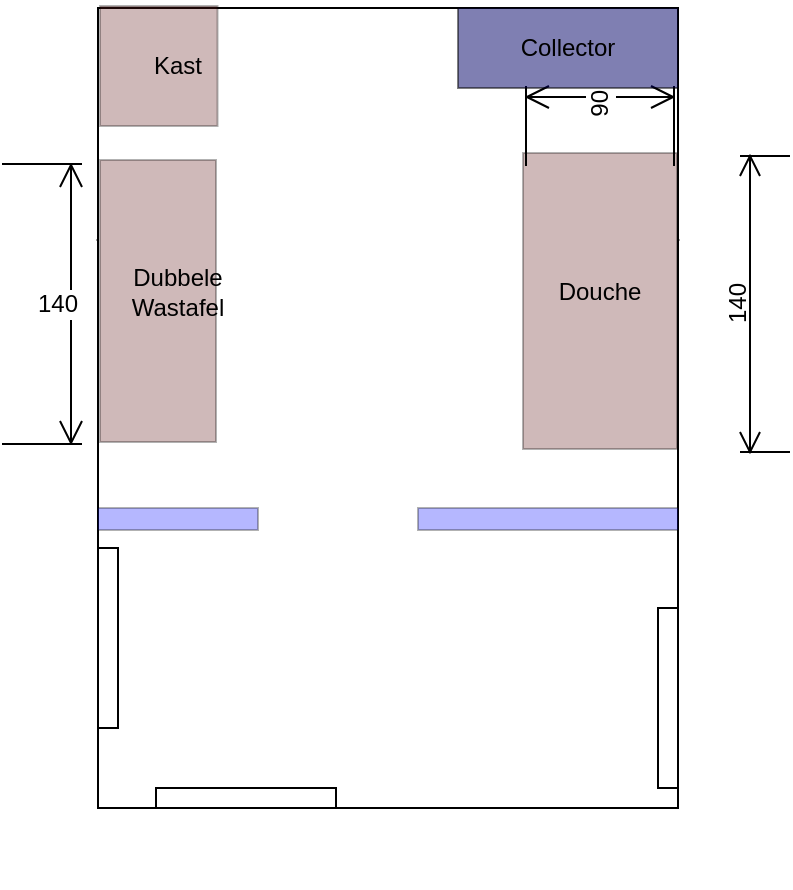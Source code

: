 <mxfile version="14.5.3" type="github"><diagram id="zxyFGUuk85KCquHpNzCP" name="Page-1"><mxGraphModel dx="1350" dy="804" grid="1" gridSize="10" guides="1" tooltips="1" connect="1" arrows="1" fold="1" page="1" pageScale="1" pageWidth="850" pageHeight="1100" math="0" shadow="0"><root><mxCell id="0"/><mxCell id="1" parent="0"/><mxCell id="AulW8bhQuf9bYFemuAhg-16" value="" style="group" parent="1" vertex="1" connectable="0"><mxGeometry x="148" y="248" width="290" height="444" as="geometry"/></mxCell><mxCell id="KjAvqt-3xgzLBiE8spDG-5" value="" style="group;container=1;" parent="AulW8bhQuf9bYFemuAhg-16" vertex="1" connectable="0"><mxGeometry width="290" height="444" as="geometry"/></mxCell><mxCell id="KjAvqt-3xgzLBiE8spDG-3" value="&lt;div&gt;290&lt;/div&gt;&lt;div&gt;&lt;br&gt;&lt;/div&gt;" style="verticalLabelPosition=middle;dashed=0;shadow=0;html=1;shape=mxgraph.cabinets.dimension;verticalAlign=top;align=center;rounded=0;" parent="KjAvqt-3xgzLBiE8spDG-5" vertex="1"><mxGeometry y="100" width="290" height="40" as="geometry"/></mxCell><mxCell id="KjAvqt-3xgzLBiE8spDG-6" value="" style="rounded=0;whiteSpace=wrap;html=1;fillColor=none;" parent="KjAvqt-3xgzLBiE8spDG-5" vertex="1"><mxGeometry y="270" width="10" height="90" as="geometry"/></mxCell><mxCell id="KjAvqt-3xgzLBiE8spDG-7" value="" style="rounded=0;whiteSpace=wrap;html=1;fillColor=none;rotation=-90;" parent="KjAvqt-3xgzLBiE8spDG-5" vertex="1"><mxGeometry x="69" y="350" width="10" height="90" as="geometry"/></mxCell><mxCell id="KjAvqt-3xgzLBiE8spDG-8" value="" style="rounded=0;whiteSpace=wrap;html=1;fillColor=none;" parent="KjAvqt-3xgzLBiE8spDG-5" vertex="1"><mxGeometry x="280" y="300" width="10" height="90" as="geometry"/></mxCell><mxCell id="AulW8bhQuf9bYFemuAhg-3" value="" style="rounded=0;whiteSpace=wrap;html=1;fillColor=#0A12FF;opacity=30;" parent="KjAvqt-3xgzLBiE8spDG-5" vertex="1"><mxGeometry y="250" width="20" height="11" as="geometry"/></mxCell><mxCell id="AulW8bhQuf9bYFemuAhg-5" value="" style="rounded=0;whiteSpace=wrap;html=1;fillColor=#0A12FF;opacity=30;" parent="KjAvqt-3xgzLBiE8spDG-5" vertex="1"><mxGeometry x="110" y="250" width="20" height="11" as="geometry"/></mxCell><mxCell id="AulW8bhQuf9bYFemuAhg-8" value="" style="rounded=0;whiteSpace=wrap;html=1;" parent="KjAvqt-3xgzLBiE8spDG-5" vertex="1"><mxGeometry y="4" width="290" height="400" as="geometry"/></mxCell><mxCell id="AulW8bhQuf9bYFemuAhg-11" value="" style="rounded=0;whiteSpace=wrap;html=1;fillColor=none;" parent="KjAvqt-3xgzLBiE8spDG-5" vertex="1"><mxGeometry y="274" width="10" height="90" as="geometry"/></mxCell><mxCell id="AulW8bhQuf9bYFemuAhg-12" value="" style="rounded=0;whiteSpace=wrap;html=1;fillColor=none;rotation=-90;" parent="KjAvqt-3xgzLBiE8spDG-5" vertex="1"><mxGeometry x="69" y="354" width="10" height="90" as="geometry"/></mxCell><mxCell id="AulW8bhQuf9bYFemuAhg-13" value="" style="rounded=0;whiteSpace=wrap;html=1;fillColor=none;" parent="KjAvqt-3xgzLBiE8spDG-5" vertex="1"><mxGeometry x="280" y="304" width="10" height="90" as="geometry"/></mxCell><mxCell id="AulW8bhQuf9bYFemuAhg-14" value="" style="rounded=0;whiteSpace=wrap;html=1;fillColor=#0A12FF;opacity=30;" parent="KjAvqt-3xgzLBiE8spDG-5" vertex="1"><mxGeometry y="254" width="80" height="11" as="geometry"/></mxCell><mxCell id="AulW8bhQuf9bYFemuAhg-18" value="" style="rounded=0;whiteSpace=wrap;html=1;opacity=30;fillColor=#611A1A;rotation=-90;" parent="KjAvqt-3xgzLBiE8spDG-5" vertex="1"><mxGeometry x="177" y="112" width="148" height="77" as="geometry"/></mxCell><mxCell id="AulW8bhQuf9bYFemuAhg-20" value="" style="rounded=0;whiteSpace=wrap;html=1;opacity=30;fillColor=#611A1A;rotation=-90;" parent="KjAvqt-3xgzLBiE8spDG-5" vertex="1"><mxGeometry x="-40.5" y="121.5" width="141" height="58" as="geometry"/></mxCell><mxCell id="AulW8bhQuf9bYFemuAhg-22" value="&lt;div&gt;Dubbele&lt;br&gt;&lt;/div&gt;&lt;div&gt;Wastafel&lt;/div&gt;" style="text;html=1;strokeColor=none;fillColor=none;align=center;verticalAlign=middle;whiteSpace=wrap;rounded=0;opacity=30;" parent="KjAvqt-3xgzLBiE8spDG-5" vertex="1"><mxGeometry x="19.5" y="135.5" width="40" height="20" as="geometry"/></mxCell><mxCell id="AulW8bhQuf9bYFemuAhg-17" value="90" style="shape=dimension;direction=north;whiteSpace=wrap;html=1;align=right;points=[];verticalAlign=middle;labelBackgroundColor=#ffffff;rounded=0;rotation=-90;" parent="KjAvqt-3xgzLBiE8spDG-5" vertex="1"><mxGeometry x="231" y="26" width="40" height="74" as="geometry"/></mxCell><mxCell id="AulW8bhQuf9bYFemuAhg-1" value="" style="rounded=0;whiteSpace=wrap;html=1;fillColor=#0A12FF;opacity=30;" parent="KjAvqt-3xgzLBiE8spDG-5" vertex="1"><mxGeometry x="160" y="254" width="130" height="11" as="geometry"/></mxCell><mxCell id="07a9J9Gbuwe6hdhvBpQa-1" value="Douche" style="text;html=1;strokeColor=none;fillColor=none;align=center;verticalAlign=middle;whiteSpace=wrap;rounded=0;" vertex="1" parent="KjAvqt-3xgzLBiE8spDG-5"><mxGeometry x="231" y="136" width="40" height="20" as="geometry"/></mxCell><mxCell id="07a9J9Gbuwe6hdhvBpQa-2" value="" style="rounded=0;whiteSpace=wrap;html=1;opacity=30;fillColor=#611A1A;rotation=-90;" vertex="1" parent="KjAvqt-3xgzLBiE8spDG-5"><mxGeometry x="0.38" y="3.63" width="60" height="58.75" as="geometry"/></mxCell><mxCell id="07a9J9Gbuwe6hdhvBpQa-3" value="Kast" style="text;html=1;strokeColor=none;fillColor=none;align=center;verticalAlign=middle;whiteSpace=wrap;rounded=0;opacity=30;" vertex="1" parent="KjAvqt-3xgzLBiE8spDG-5"><mxGeometry x="19.5" y="23" width="40" height="20" as="geometry"/></mxCell><mxCell id="07a9J9Gbuwe6hdhvBpQa-4" value="" style="rounded=0;whiteSpace=wrap;html=1;fillColor=#000066;opacity=50;" vertex="1" parent="KjAvqt-3xgzLBiE8spDG-5"><mxGeometry x="180" y="4" width="110" height="40" as="geometry"/></mxCell><mxCell id="07a9J9Gbuwe6hdhvBpQa-5" value="Collector" style="text;html=1;strokeColor=none;fillColor=none;align=center;verticalAlign=middle;whiteSpace=wrap;rounded=0;" vertex="1" parent="KjAvqt-3xgzLBiE8spDG-5"><mxGeometry x="215" y="14" width="40" height="20" as="geometry"/></mxCell><mxCell id="AulW8bhQuf9bYFemuAhg-21" value="140" style="shape=dimension;direction=north;whiteSpace=wrap;html=1;align=right;points=[];verticalAlign=middle;labelBackgroundColor=#ffffff;rounded=0;" parent="1" vertex="1"><mxGeometry x="100" y="330" width="40" height="140" as="geometry"/></mxCell><mxCell id="AulW8bhQuf9bYFemuAhg-9" value="140" style="verticalLabelPosition=middle;dashed=0;shadow=0;html=1;shape=mxgraph.cabinets.dimension;verticalAlign=top;align=center;rounded=0;rotation=-90;" parent="1" vertex="1"><mxGeometry x="400" y="380" width="148" height="40" as="geometry"/></mxCell></root></mxGraphModel></diagram></mxfile>